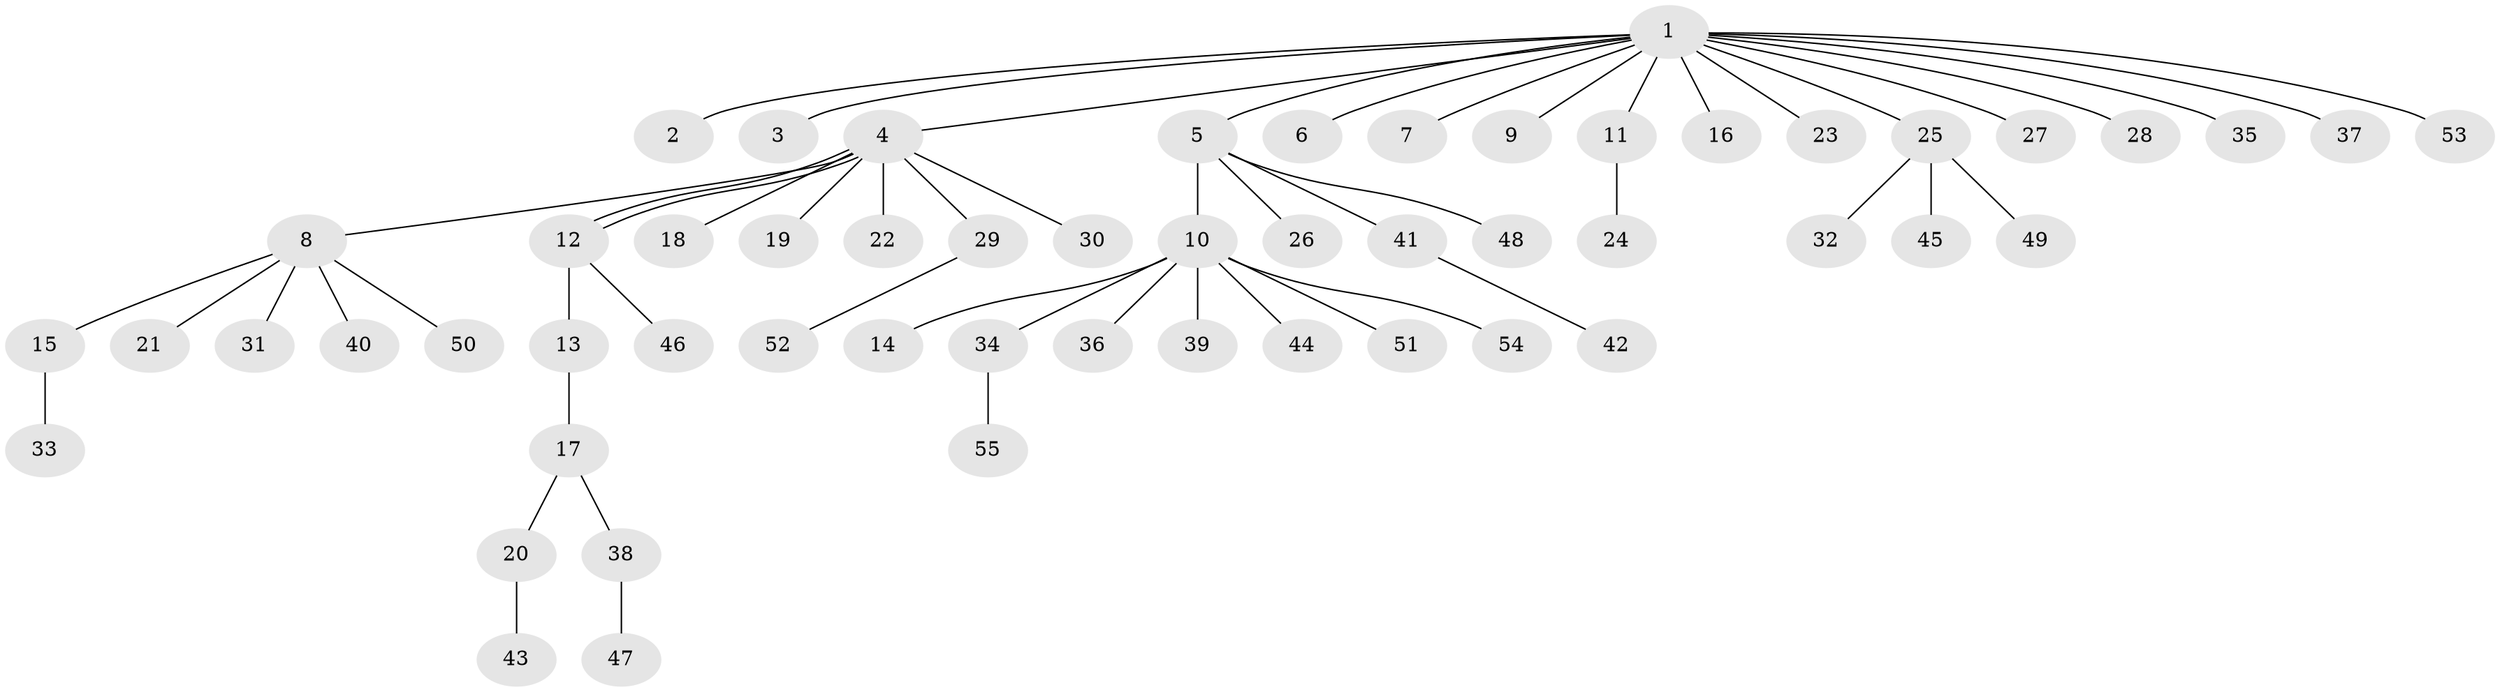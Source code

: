 // Generated by graph-tools (version 1.1) at 2025/50/03/09/25 03:50:00]
// undirected, 55 vertices, 55 edges
graph export_dot {
graph [start="1"]
  node [color=gray90,style=filled];
  1;
  2;
  3;
  4;
  5;
  6;
  7;
  8;
  9;
  10;
  11;
  12;
  13;
  14;
  15;
  16;
  17;
  18;
  19;
  20;
  21;
  22;
  23;
  24;
  25;
  26;
  27;
  28;
  29;
  30;
  31;
  32;
  33;
  34;
  35;
  36;
  37;
  38;
  39;
  40;
  41;
  42;
  43;
  44;
  45;
  46;
  47;
  48;
  49;
  50;
  51;
  52;
  53;
  54;
  55;
  1 -- 2;
  1 -- 3;
  1 -- 4;
  1 -- 5;
  1 -- 6;
  1 -- 7;
  1 -- 9;
  1 -- 11;
  1 -- 16;
  1 -- 23;
  1 -- 25;
  1 -- 27;
  1 -- 28;
  1 -- 35;
  1 -- 37;
  1 -- 53;
  4 -- 8;
  4 -- 12;
  4 -- 12;
  4 -- 18;
  4 -- 19;
  4 -- 22;
  4 -- 29;
  4 -- 30;
  5 -- 10;
  5 -- 26;
  5 -- 41;
  5 -- 48;
  8 -- 15;
  8 -- 21;
  8 -- 31;
  8 -- 40;
  8 -- 50;
  10 -- 14;
  10 -- 34;
  10 -- 36;
  10 -- 39;
  10 -- 44;
  10 -- 51;
  10 -- 54;
  11 -- 24;
  12 -- 13;
  12 -- 46;
  13 -- 17;
  15 -- 33;
  17 -- 20;
  17 -- 38;
  20 -- 43;
  25 -- 32;
  25 -- 45;
  25 -- 49;
  29 -- 52;
  34 -- 55;
  38 -- 47;
  41 -- 42;
}
